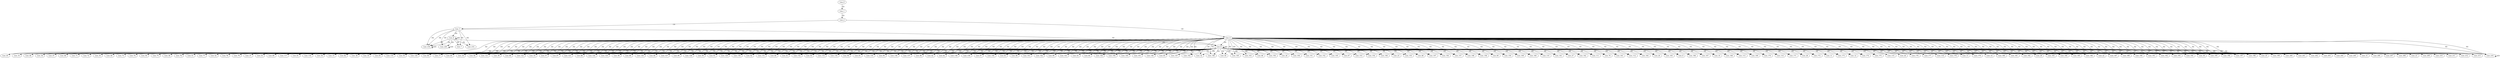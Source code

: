 digraph G {
  Line_0;
  Line_1;
  Line_2;
  Line_3;
  Line_4;
  Line_6;
  Line_6;
  Line_7;
  Line_8;
  Line_8;
  Line_9;
  Line_10;
  Line_11;
  Line_12;
  Line_13;
  Line_14;
  Line_15;
  Line_16;
  Line_17;
  Line_18;
  Line_19;
  Line_20;
  Line_21;
  Line_22;
  Line_23;
  Line_24;
  Line_25;
  Line_26;
  Line_27;
  Line_28;
  Line_29;
  Line_30;
  Line_31;
  Line_32;
  Line_33;
  Line_34;
  Line_35;
  Line_36;
  Line_37;
  Line_38;
  Line_39;
  Line_40;
  Line_41;
  Line_42;
  Line_43;
  Line_44;
  Line_45;
  Line_46;
  Line_47;
  Line_48;
  Line_49;
  Line_50;
  Line_51;
  Line_52;
  Line_53;
  Line_54;
  Line_55;
  Line_56;
  Line_57;
  Line_58;
  Line_59;
  Line_60;
  Line_61;
  Line_62;
  Line_63;
  Line_64;
  Line_65;
  Line_66;
  Line_67;
  Line_68;
  Line_69;
  Line_70;
  Line_71;
  Line_72;
  Line_73;
  Line_74;
  Line_75;
  Line_76;
  Line_77;
  Line_78;
  Line_79;
  Line_80;
  Line_81;
  Line_82;
  Line_83;
  Line_84;
  Line_85;
  Line_86;
  Line_87;
  Line_88;
  Line_89;
  Line_90;
  Line_91;
  Line_92;
  Line_93;
  Line_94;
  Line_95;
  Line_96;
  Line_97;
  Line_98;
  Line_99;
  Line_100;
  Line_101;
  Line_102;
  Line_103;
  Line_104;
  Line_105;
  Line_106;
  Line_107;
  Line_108;
  Line_109;
  Line_110;
  Line_111;
  Line_112;
  Line_113;
  Line_114;
  Line_115;
  Line_116;
  Line_117;
  Line_118;
  Line_119;
  Line_120;
  Line_121;
  Line_122;
  Line_123;
  Line_124;
  Line_125;
  Line_126;
  Line_127;
  Line_128;
  Line_129;
  Line_130;
  Line_131;
  Line_132;
  Line_133;
  Line_134;
  Line_135;
  Line_136;
  Line_137;
  Line_138;
  Line_139;
  Line_140;
  Line_141;
  Line_142;
  Line_143;
  Line_144;
  Line_145;
  Line_146;
  Line_147;
  Line_148;
  Line_149;
  Line_150;
  Line_151;
  Line_152;
  Line_153;
  Line_154;
  Line_155;
  Line_156;
  Line_157;
  Line_158;
  Line_159;
  Line_160;
  Line_161;
  Line_162;
  Line_163;
  Line_164;
  Line_165;
  Line_166;
  Line_167;
  Line_168;
  Line_169;
  Line_170;
  Line_171;
  Line_172;
  Line_173;
  Line_174;
  Line_175;
  Line_176;
  Line_177;
  Line_178;
  Line_179;
  Line_180;
  Line_181;
  Line_182;
  Line_183;
  Line_184;
  Line_185;
  Line_186;
  Line_187;
  Line_189;
  Line_190;
  Line_191;
  Line_192;
  Line_193;
  Line_194;
  Line_195;
  Line_196;
  Line_197;
  Line_198;
  Line_199;
  Line_200;
  Line_201;
  Line_202;
  Line_203;
  Line_204;
  Line_205;
  Line_206;
  Line_207;
  Line_208;
  Line_209;
  Line_210;
  Line_211;
  Line_212;
  Line_213;
  Line_214;
  Line_216;
  Line_216;
  Line_219;
  Line_219;
  Line_220;
  Line_220;
  Line_0 -> Line_1 [ label="CD" ];
  Line_1 -> Line_2 [ label="CD" ];
  Line_2 -> Line_3 [ label="CD" ];
  Line_2 -> Line_4 [ label="CD" ];
  Line_3 -> Line_6 [ label="FD" ];
  Line_6 -> Line_6 [ label="FD" ];
  Line_3 -> Line_7 [ label="FD" ];
  Line_6 -> Line_7 [ label="FD" ];
  Line_4 -> Line_8 [ label="FD" ];
  Line_8 -> Line_8 [ label="FD" ];
  Line_3 -> Line_8 [ label="FD" ];
  Line_6 -> Line_8 [ label="FD" ];
  Line_4 -> Line_9 [ label="FD" ];
  Line_8 -> Line_9 [ label="FD" ];
  Line_4 -> Line_10 [ label="FD" ];
  Line_8 -> Line_10 [ label="FD" ];
  Line_4 -> Line_11 [ label="FD" ];
  Line_8 -> Line_11 [ label="FD" ];
  Line_4 -> Line_12 [ label="FD" ];
  Line_8 -> Line_12 [ label="FD" ];
  Line_4 -> Line_13 [ label="FD" ];
  Line_8 -> Line_13 [ label="FD" ];
  Line_4 -> Line_14 [ label="FD" ];
  Line_8 -> Line_14 [ label="FD" ];
  Line_4 -> Line_15 [ label="FD" ];
  Line_8 -> Line_15 [ label="FD" ];
  Line_4 -> Line_16 [ label="FD" ];
  Line_8 -> Line_16 [ label="FD" ];
  Line_4 -> Line_17 [ label="FD" ];
  Line_8 -> Line_17 [ label="FD" ];
  Line_4 -> Line_18 [ label="FD" ];
  Line_8 -> Line_18 [ label="FD" ];
  Line_4 -> Line_19 [ label="FD" ];
  Line_8 -> Line_19 [ label="FD" ];
  Line_4 -> Line_20 [ label="FD" ];
  Line_8 -> Line_20 [ label="FD" ];
  Line_4 -> Line_21 [ label="FD" ];
  Line_8 -> Line_21 [ label="FD" ];
  Line_4 -> Line_22 [ label="FD" ];
  Line_8 -> Line_22 [ label="FD" ];
  Line_4 -> Line_23 [ label="FD" ];
  Line_8 -> Line_23 [ label="FD" ];
  Line_4 -> Line_24 [ label="FD" ];
  Line_8 -> Line_24 [ label="FD" ];
  Line_4 -> Line_25 [ label="FD" ];
  Line_8 -> Line_25 [ label="FD" ];
  Line_4 -> Line_26 [ label="FD" ];
  Line_8 -> Line_26 [ label="FD" ];
  Line_4 -> Line_27 [ label="FD" ];
  Line_8 -> Line_27 [ label="FD" ];
  Line_4 -> Line_28 [ label="FD" ];
  Line_8 -> Line_28 [ label="FD" ];
  Line_4 -> Line_29 [ label="FD" ];
  Line_8 -> Line_29 [ label="FD" ];
  Line_4 -> Line_30 [ label="FD" ];
  Line_8 -> Line_30 [ label="FD" ];
  Line_4 -> Line_31 [ label="FD" ];
  Line_8 -> Line_31 [ label="FD" ];
  Line_4 -> Line_32 [ label="FD" ];
  Line_8 -> Line_32 [ label="FD" ];
  Line_4 -> Line_33 [ label="FD" ];
  Line_8 -> Line_33 [ label="FD" ];
  Line_4 -> Line_34 [ label="FD" ];
  Line_8 -> Line_34 [ label="FD" ];
  Line_4 -> Line_35 [ label="FD" ];
  Line_8 -> Line_35 [ label="FD" ];
  Line_4 -> Line_36 [ label="FD" ];
  Line_8 -> Line_36 [ label="FD" ];
  Line_4 -> Line_37 [ label="FD" ];
  Line_8 -> Line_37 [ label="FD" ];
  Line_4 -> Line_38 [ label="FD" ];
  Line_8 -> Line_38 [ label="FD" ];
  Line_4 -> Line_39 [ label="FD" ];
  Line_8 -> Line_39 [ label="FD" ];
  Line_4 -> Line_40 [ label="FD" ];
  Line_8 -> Line_40 [ label="FD" ];
  Line_4 -> Line_41 [ label="FD" ];
  Line_8 -> Line_41 [ label="FD" ];
  Line_4 -> Line_42 [ label="FD" ];
  Line_8 -> Line_42 [ label="FD" ];
  Line_4 -> Line_43 [ label="FD" ];
  Line_8 -> Line_43 [ label="FD" ];
  Line_4 -> Line_44 [ label="FD" ];
  Line_8 -> Line_44 [ label="FD" ];
  Line_4 -> Line_45 [ label="FD" ];
  Line_8 -> Line_45 [ label="FD" ];
  Line_4 -> Line_46 [ label="FD" ];
  Line_8 -> Line_46 [ label="FD" ];
  Line_4 -> Line_47 [ label="FD" ];
  Line_8 -> Line_47 [ label="FD" ];
  Line_4 -> Line_48 [ label="FD" ];
  Line_8 -> Line_48 [ label="FD" ];
  Line_4 -> Line_49 [ label="FD" ];
  Line_8 -> Line_49 [ label="FD" ];
  Line_4 -> Line_50 [ label="FD" ];
  Line_8 -> Line_50 [ label="FD" ];
  Line_4 -> Line_51 [ label="FD" ];
  Line_8 -> Line_51 [ label="FD" ];
  Line_4 -> Line_52 [ label="FD" ];
  Line_8 -> Line_52 [ label="FD" ];
  Line_4 -> Line_53 [ label="FD" ];
  Line_8 -> Line_53 [ label="FD" ];
  Line_4 -> Line_54 [ label="FD" ];
  Line_8 -> Line_54 [ label="FD" ];
  Line_4 -> Line_55 [ label="FD" ];
  Line_8 -> Line_55 [ label="FD" ];
  Line_4 -> Line_56 [ label="FD" ];
  Line_8 -> Line_56 [ label="FD" ];
  Line_4 -> Line_57 [ label="FD" ];
  Line_8 -> Line_57 [ label="FD" ];
  Line_4 -> Line_58 [ label="FD" ];
  Line_8 -> Line_58 [ label="FD" ];
  Line_4 -> Line_59 [ label="FD" ];
  Line_8 -> Line_59 [ label="FD" ];
  Line_4 -> Line_60 [ label="FD" ];
  Line_8 -> Line_60 [ label="FD" ];
  Line_4 -> Line_61 [ label="FD" ];
  Line_8 -> Line_61 [ label="FD" ];
  Line_4 -> Line_62 [ label="FD" ];
  Line_8 -> Line_62 [ label="FD" ];
  Line_4 -> Line_63 [ label="FD" ];
  Line_8 -> Line_63 [ label="FD" ];
  Line_4 -> Line_64 [ label="FD" ];
  Line_8 -> Line_64 [ label="FD" ];
  Line_4 -> Line_65 [ label="FD" ];
  Line_8 -> Line_65 [ label="FD" ];
  Line_4 -> Line_66 [ label="FD" ];
  Line_8 -> Line_66 [ label="FD" ];
  Line_4 -> Line_67 [ label="FD" ];
  Line_8 -> Line_67 [ label="FD" ];
  Line_4 -> Line_68 [ label="FD" ];
  Line_8 -> Line_68 [ label="FD" ];
  Line_4 -> Line_69 [ label="FD" ];
  Line_8 -> Line_69 [ label="FD" ];
  Line_4 -> Line_70 [ label="FD" ];
  Line_8 -> Line_70 [ label="FD" ];
  Line_4 -> Line_71 [ label="FD" ];
  Line_8 -> Line_71 [ label="FD" ];
  Line_4 -> Line_72 [ label="FD" ];
  Line_8 -> Line_72 [ label="FD" ];
  Line_4 -> Line_73 [ label="FD" ];
  Line_8 -> Line_73 [ label="FD" ];
  Line_4 -> Line_74 [ label="FD" ];
  Line_8 -> Line_74 [ label="FD" ];
  Line_4 -> Line_75 [ label="FD" ];
  Line_8 -> Line_75 [ label="FD" ];
  Line_4 -> Line_76 [ label="FD" ];
  Line_8 -> Line_76 [ label="FD" ];
  Line_4 -> Line_77 [ label="FD" ];
  Line_8 -> Line_77 [ label="FD" ];
  Line_4 -> Line_78 [ label="FD" ];
  Line_8 -> Line_78 [ label="FD" ];
  Line_4 -> Line_79 [ label="FD" ];
  Line_8 -> Line_79 [ label="FD" ];
  Line_4 -> Line_80 [ label="FD" ];
  Line_8 -> Line_80 [ label="FD" ];
  Line_4 -> Line_81 [ label="FD" ];
  Line_8 -> Line_81 [ label="FD" ];
  Line_4 -> Line_82 [ label="FD" ];
  Line_8 -> Line_82 [ label="FD" ];
  Line_4 -> Line_83 [ label="FD" ];
  Line_8 -> Line_83 [ label="FD" ];
  Line_4 -> Line_84 [ label="FD" ];
  Line_8 -> Line_84 [ label="FD" ];
  Line_4 -> Line_85 [ label="FD" ];
  Line_8 -> Line_85 [ label="FD" ];
  Line_4 -> Line_86 [ label="FD" ];
  Line_8 -> Line_86 [ label="FD" ];
  Line_4 -> Line_87 [ label="FD" ];
  Line_8 -> Line_87 [ label="FD" ];
  Line_4 -> Line_88 [ label="FD" ];
  Line_8 -> Line_88 [ label="FD" ];
  Line_4 -> Line_89 [ label="FD" ];
  Line_8 -> Line_89 [ label="FD" ];
  Line_4 -> Line_90 [ label="FD" ];
  Line_8 -> Line_90 [ label="FD" ];
  Line_4 -> Line_91 [ label="FD" ];
  Line_8 -> Line_91 [ label="FD" ];
  Line_4 -> Line_92 [ label="FD" ];
  Line_8 -> Line_92 [ label="FD" ];
  Line_4 -> Line_93 [ label="FD" ];
  Line_8 -> Line_93 [ label="FD" ];
  Line_4 -> Line_94 [ label="FD" ];
  Line_8 -> Line_94 [ label="FD" ];
  Line_4 -> Line_95 [ label="FD" ];
  Line_8 -> Line_95 [ label="FD" ];
  Line_4 -> Line_96 [ label="FD" ];
  Line_8 -> Line_96 [ label="FD" ];
  Line_4 -> Line_97 [ label="FD" ];
  Line_8 -> Line_97 [ label="FD" ];
  Line_4 -> Line_98 [ label="FD" ];
  Line_8 -> Line_98 [ label="FD" ];
  Line_4 -> Line_99 [ label="FD" ];
  Line_8 -> Line_99 [ label="FD" ];
  Line_4 -> Line_100 [ label="FD" ];
  Line_8 -> Line_100 [ label="FD" ];
  Line_4 -> Line_101 [ label="FD" ];
  Line_8 -> Line_101 [ label="FD" ];
  Line_4 -> Line_102 [ label="FD" ];
  Line_8 -> Line_102 [ label="FD" ];
  Line_4 -> Line_103 [ label="FD" ];
  Line_8 -> Line_103 [ label="FD" ];
  Line_4 -> Line_104 [ label="FD" ];
  Line_8 -> Line_104 [ label="FD" ];
  Line_4 -> Line_105 [ label="FD" ];
  Line_8 -> Line_105 [ label="FD" ];
  Line_4 -> Line_106 [ label="FD" ];
  Line_8 -> Line_106 [ label="FD" ];
  Line_4 -> Line_107 [ label="FD" ];
  Line_8 -> Line_107 [ label="FD" ];
  Line_4 -> Line_108 [ label="FD" ];
  Line_8 -> Line_108 [ label="FD" ];
  Line_4 -> Line_109 [ label="FD" ];
  Line_8 -> Line_109 [ label="FD" ];
  Line_4 -> Line_110 [ label="FD" ];
  Line_8 -> Line_110 [ label="FD" ];
  Line_4 -> Line_111 [ label="FD" ];
  Line_8 -> Line_111 [ label="FD" ];
  Line_4 -> Line_112 [ label="FD" ];
  Line_8 -> Line_112 [ label="FD" ];
  Line_4 -> Line_113 [ label="FD" ];
  Line_8 -> Line_113 [ label="FD" ];
  Line_4 -> Line_114 [ label="FD" ];
  Line_8 -> Line_114 [ label="FD" ];
  Line_4 -> Line_115 [ label="FD" ];
  Line_8 -> Line_115 [ label="FD" ];
  Line_4 -> Line_116 [ label="FD" ];
  Line_8 -> Line_116 [ label="FD" ];
  Line_4 -> Line_117 [ label="FD" ];
  Line_8 -> Line_117 [ label="FD" ];
  Line_4 -> Line_118 [ label="FD" ];
  Line_8 -> Line_118 [ label="FD" ];
  Line_4 -> Line_119 [ label="FD" ];
  Line_8 -> Line_119 [ label="FD" ];
  Line_4 -> Line_120 [ label="FD" ];
  Line_8 -> Line_120 [ label="FD" ];
  Line_4 -> Line_121 [ label="FD" ];
  Line_8 -> Line_121 [ label="FD" ];
  Line_4 -> Line_122 [ label="FD" ];
  Line_8 -> Line_122 [ label="FD" ];
  Line_4 -> Line_123 [ label="FD" ];
  Line_8 -> Line_123 [ label="FD" ];
  Line_4 -> Line_124 [ label="FD" ];
  Line_8 -> Line_124 [ label="FD" ];
  Line_4 -> Line_125 [ label="FD" ];
  Line_8 -> Line_125 [ label="FD" ];
  Line_4 -> Line_126 [ label="FD" ];
  Line_8 -> Line_126 [ label="FD" ];
  Line_4 -> Line_127 [ label="FD" ];
  Line_8 -> Line_127 [ label="FD" ];
  Line_4 -> Line_128 [ label="FD" ];
  Line_8 -> Line_128 [ label="FD" ];
  Line_4 -> Line_129 [ label="FD" ];
  Line_8 -> Line_129 [ label="FD" ];
  Line_4 -> Line_130 [ label="FD" ];
  Line_8 -> Line_130 [ label="FD" ];
  Line_4 -> Line_131 [ label="FD" ];
  Line_8 -> Line_131 [ label="FD" ];
  Line_4 -> Line_132 [ label="FD" ];
  Line_8 -> Line_132 [ label="FD" ];
  Line_4 -> Line_133 [ label="FD" ];
  Line_8 -> Line_133 [ label="FD" ];
  Line_4 -> Line_134 [ label="FD" ];
  Line_8 -> Line_134 [ label="FD" ];
  Line_4 -> Line_135 [ label="FD" ];
  Line_8 -> Line_135 [ label="FD" ];
  Line_4 -> Line_136 [ label="FD" ];
  Line_8 -> Line_136 [ label="FD" ];
  Line_4 -> Line_137 [ label="FD" ];
  Line_8 -> Line_137 [ label="FD" ];
  Line_4 -> Line_138 [ label="FD" ];
  Line_8 -> Line_138 [ label="FD" ];
  Line_4 -> Line_139 [ label="FD" ];
  Line_8 -> Line_139 [ label="FD" ];
  Line_4 -> Line_140 [ label="FD" ];
  Line_8 -> Line_140 [ label="FD" ];
  Line_4 -> Line_141 [ label="FD" ];
  Line_8 -> Line_141 [ label="FD" ];
  Line_4 -> Line_142 [ label="FD" ];
  Line_8 -> Line_142 [ label="FD" ];
  Line_4 -> Line_143 [ label="FD" ];
  Line_8 -> Line_143 [ label="FD" ];
  Line_4 -> Line_144 [ label="FD" ];
  Line_8 -> Line_144 [ label="FD" ];
  Line_4 -> Line_145 [ label="FD" ];
  Line_8 -> Line_145 [ label="FD" ];
  Line_4 -> Line_146 [ label="FD" ];
  Line_8 -> Line_146 [ label="FD" ];
  Line_4 -> Line_147 [ label="FD" ];
  Line_8 -> Line_147 [ label="FD" ];
  Line_4 -> Line_148 [ label="FD" ];
  Line_8 -> Line_148 [ label="FD" ];
  Line_4 -> Line_149 [ label="FD" ];
  Line_8 -> Line_149 [ label="FD" ];
  Line_4 -> Line_150 [ label="FD" ];
  Line_8 -> Line_150 [ label="FD" ];
  Line_4 -> Line_151 [ label="FD" ];
  Line_8 -> Line_151 [ label="FD" ];
  Line_4 -> Line_152 [ label="FD" ];
  Line_8 -> Line_152 [ label="FD" ];
  Line_4 -> Line_153 [ label="FD" ];
  Line_8 -> Line_153 [ label="FD" ];
  Line_4 -> Line_154 [ label="FD" ];
  Line_8 -> Line_154 [ label="FD" ];
  Line_4 -> Line_155 [ label="FD" ];
  Line_8 -> Line_155 [ label="FD" ];
  Line_4 -> Line_156 [ label="FD" ];
  Line_8 -> Line_156 [ label="FD" ];
  Line_4 -> Line_157 [ label="FD" ];
  Line_8 -> Line_157 [ label="FD" ];
  Line_4 -> Line_158 [ label="FD" ];
  Line_8 -> Line_158 [ label="FD" ];
  Line_4 -> Line_159 [ label="FD" ];
  Line_8 -> Line_159 [ label="FD" ];
  Line_4 -> Line_160 [ label="FD" ];
  Line_8 -> Line_160 [ label="FD" ];
  Line_4 -> Line_161 [ label="FD" ];
  Line_8 -> Line_161 [ label="FD" ];
  Line_4 -> Line_162 [ label="FD" ];
  Line_8 -> Line_162 [ label="FD" ];
  Line_4 -> Line_163 [ label="FD" ];
  Line_8 -> Line_163 [ label="FD" ];
  Line_4 -> Line_164 [ label="FD" ];
  Line_8 -> Line_164 [ label="FD" ];
  Line_4 -> Line_165 [ label="FD" ];
  Line_8 -> Line_165 [ label="FD" ];
  Line_4 -> Line_166 [ label="FD" ];
  Line_8 -> Line_166 [ label="FD" ];
  Line_4 -> Line_167 [ label="FD" ];
  Line_8 -> Line_167 [ label="FD" ];
  Line_4 -> Line_168 [ label="FD" ];
  Line_8 -> Line_168 [ label="FD" ];
  Line_4 -> Line_169 [ label="FD" ];
  Line_8 -> Line_169 [ label="FD" ];
  Line_4 -> Line_170 [ label="FD" ];
  Line_8 -> Line_170 [ label="FD" ];
  Line_4 -> Line_171 [ label="FD" ];
  Line_8 -> Line_171 [ label="FD" ];
  Line_4 -> Line_172 [ label="FD" ];
  Line_8 -> Line_172 [ label="FD" ];
  Line_4 -> Line_173 [ label="FD" ];
  Line_8 -> Line_173 [ label="FD" ];
  Line_4 -> Line_174 [ label="FD" ];
  Line_8 -> Line_174 [ label="FD" ];
  Line_4 -> Line_175 [ label="FD" ];
  Line_8 -> Line_175 [ label="FD" ];
  Line_4 -> Line_176 [ label="FD" ];
  Line_8 -> Line_176 [ label="FD" ];
  Line_4 -> Line_177 [ label="FD" ];
  Line_8 -> Line_177 [ label="FD" ];
  Line_4 -> Line_178 [ label="FD" ];
  Line_8 -> Line_178 [ label="FD" ];
  Line_4 -> Line_179 [ label="FD" ];
  Line_8 -> Line_179 [ label="FD" ];
  Line_4 -> Line_180 [ label="FD" ];
  Line_8 -> Line_180 [ label="FD" ];
  Line_4 -> Line_181 [ label="FD" ];
  Line_8 -> Line_181 [ label="FD" ];
  Line_4 -> Line_182 [ label="FD" ];
  Line_8 -> Line_182 [ label="FD" ];
  Line_4 -> Line_183 [ label="FD" ];
  Line_8 -> Line_183 [ label="FD" ];
  Line_4 -> Line_184 [ label="FD" ];
  Line_8 -> Line_184 [ label="FD" ];
  Line_4 -> Line_185 [ label="FD" ];
  Line_8 -> Line_185 [ label="FD" ];
  Line_4 -> Line_186 [ label="FD" ];
  Line_8 -> Line_186 [ label="FD" ];
  Line_4 -> Line_187 [ label="FD" ];
  Line_8 -> Line_187 [ label="FD" ];
  Line_4 -> Line_189 [ label="FD" ];
  Line_8 -> Line_189 [ label="FD" ];
  Line_4 -> Line_190 [ label="FD" ];
  Line_8 -> Line_190 [ label="FD" ];
  Line_4 -> Line_191 [ label="FD" ];
  Line_8 -> Line_191 [ label="FD" ];
  Line_4 -> Line_192 [ label="FD" ];
  Line_8 -> Line_192 [ label="FD" ];
  Line_4 -> Line_193 [ label="FD" ];
  Line_8 -> Line_193 [ label="FD" ];
  Line_4 -> Line_194 [ label="FD" ];
  Line_8 -> Line_194 [ label="FD" ];
  Line_4 -> Line_195 [ label="FD" ];
  Line_8 -> Line_195 [ label="FD" ];
  Line_4 -> Line_196 [ label="FD" ];
  Line_8 -> Line_196 [ label="FD" ];
  Line_4 -> Line_197 [ label="FD" ];
  Line_8 -> Line_197 [ label="FD" ];
  Line_4 -> Line_198 [ label="FD" ];
  Line_8 -> Line_198 [ label="FD" ];
  Line_4 -> Line_199 [ label="FD" ];
  Line_8 -> Line_199 [ label="FD" ];
  Line_4 -> Line_200 [ label="FD" ];
  Line_8 -> Line_200 [ label="FD" ];
  Line_4 -> Line_201 [ label="FD" ];
  Line_8 -> Line_201 [ label="FD" ];
  Line_4 -> Line_202 [ label="FD" ];
  Line_8 -> Line_202 [ label="FD" ];
  Line_4 -> Line_203 [ label="FD" ];
  Line_8 -> Line_203 [ label="FD" ];
  Line_4 -> Line_204 [ label="FD" ];
  Line_8 -> Line_204 [ label="FD" ];
  Line_4 -> Line_205 [ label="FD" ];
  Line_8 -> Line_205 [ label="FD" ];
  Line_4 -> Line_206 [ label="FD" ];
  Line_8 -> Line_206 [ label="FD" ];
  Line_4 -> Line_207 [ label="FD" ];
  Line_8 -> Line_207 [ label="FD" ];
  Line_4 -> Line_208 [ label="FD" ];
  Line_8 -> Line_208 [ label="FD" ];
  Line_4 -> Line_209 [ label="FD" ];
  Line_8 -> Line_209 [ label="FD" ];
  Line_4 -> Line_210 [ label="FD" ];
  Line_8 -> Line_210 [ label="FD" ];
  Line_4 -> Line_211 [ label="FD" ];
  Line_8 -> Line_211 [ label="FD" ];
  Line_4 -> Line_212 [ label="FD" ];
  Line_8 -> Line_212 [ label="FD" ];
  Line_4 -> Line_213 [ label="FD" ];
  Line_8 -> Line_213 [ label="FD" ];
  Line_3 -> Line_214 [ label="FD" ];
  Line_6 -> Line_214 [ label="FD" ];
  Line_3 -> Line_216 [ label="FD" ];
  Line_6 -> Line_216 [ label="FD" ];
  Line_216 -> Line_216 [ label="CD" ];
  Line_3 -> Line_216 [ label="FD" ];
  Line_6 -> Line_216 [ label="FD" ];
  Line_4 -> Line_219 [ label="FD" ];
  Line_8 -> Line_219 [ label="FD" ];
  Line_219 -> Line_219 [ label="CD" ];
  Line_4 -> Line_219 [ label="FD" ];
  Line_8 -> Line_219 [ label="FD" ];
  Line_220 -> Line_220 [ label="CD" ];
  Line_3 -> Line_220 [ label="FD" ];
  Line_6 -> Line_220 [ label="FD" ];
}
